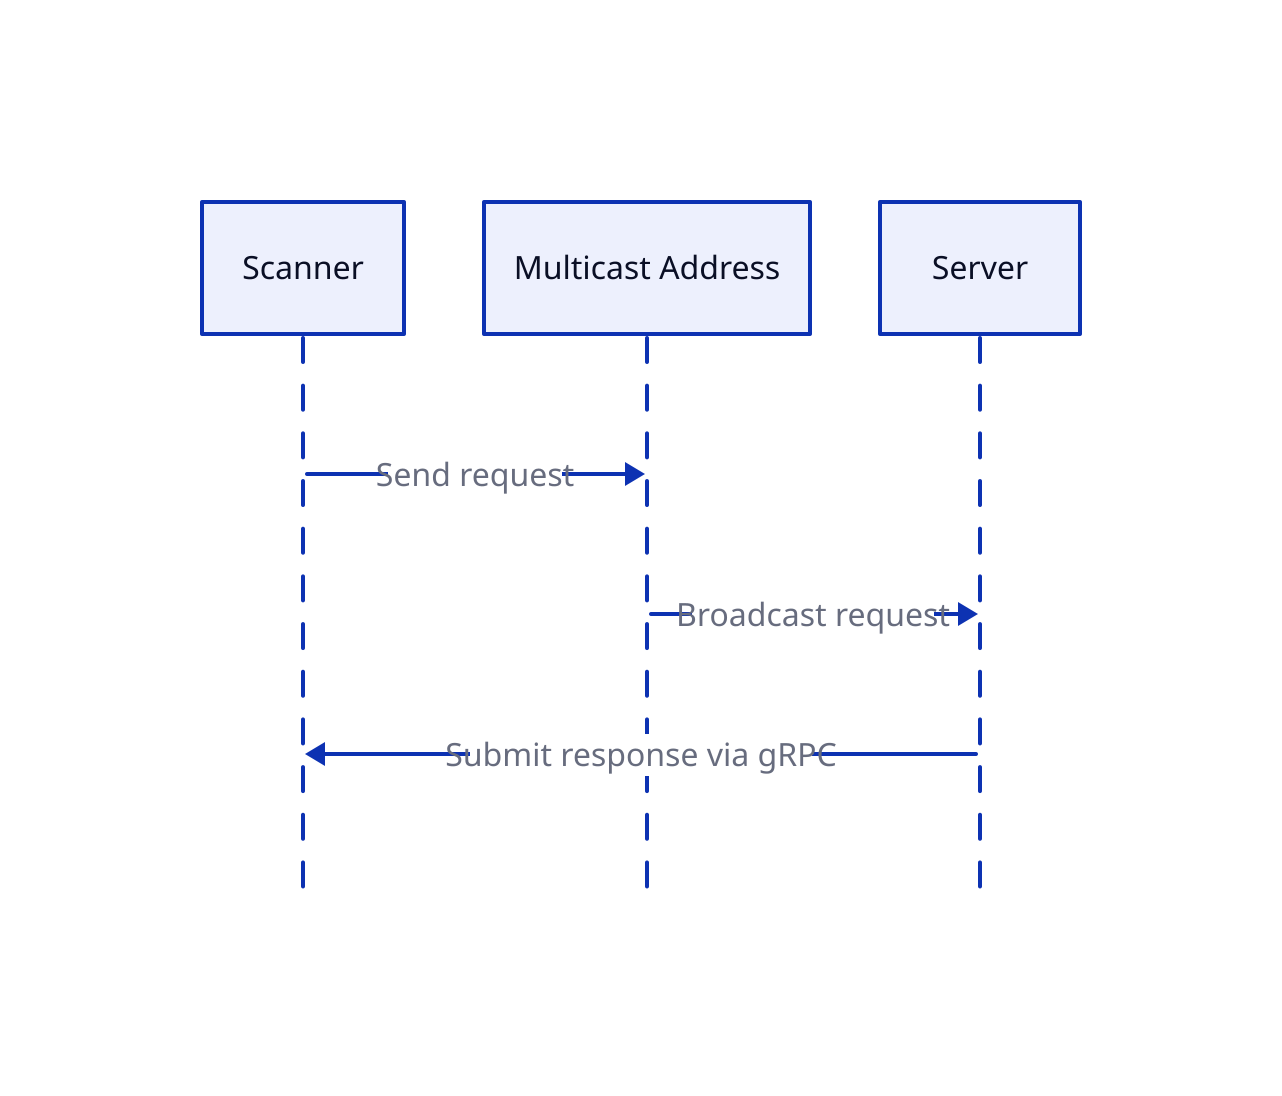 shape: sequence_diagram

Scanner -> Multicast Address: Send request
Multicast Address -> Server: Broadcast request
Server -> Scanner: Submit response via gRPC
